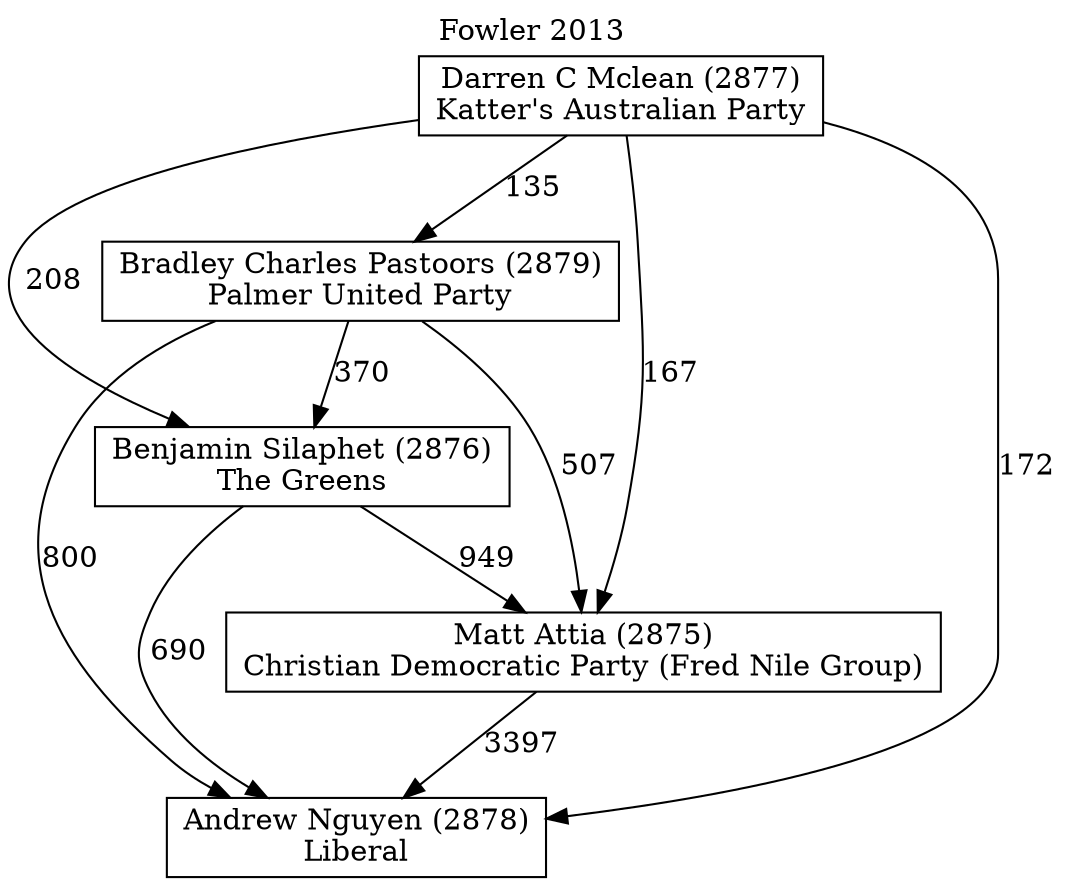 // House preference flow
digraph "Andrew Nguyen (2878)_Fowler_2013" {
	graph [label="Fowler 2013" labelloc=t mclimit=10]
	node [shape=box]
	"Andrew Nguyen (2878)" [label="Andrew Nguyen (2878)
Liberal"]
	"Matt Attia (2875)" [label="Matt Attia (2875)
Christian Democratic Party (Fred Nile Group)"]
	"Benjamin Silaphet (2876)" [label="Benjamin Silaphet (2876)
The Greens"]
	"Bradley Charles Pastoors (2879)" [label="Bradley Charles Pastoors (2879)
Palmer United Party"]
	"Darren C Mclean (2877)" [label="Darren C Mclean (2877)
Katter's Australian Party"]
	"Matt Attia (2875)" -> "Andrew Nguyen (2878)" [label=3397]
	"Benjamin Silaphet (2876)" -> "Matt Attia (2875)" [label=949]
	"Bradley Charles Pastoors (2879)" -> "Benjamin Silaphet (2876)" [label=370]
	"Darren C Mclean (2877)" -> "Bradley Charles Pastoors (2879)" [label=135]
	"Benjamin Silaphet (2876)" -> "Andrew Nguyen (2878)" [label=690]
	"Bradley Charles Pastoors (2879)" -> "Andrew Nguyen (2878)" [label=800]
	"Darren C Mclean (2877)" -> "Andrew Nguyen (2878)" [label=172]
	"Darren C Mclean (2877)" -> "Benjamin Silaphet (2876)" [label=208]
	"Bradley Charles Pastoors (2879)" -> "Matt Attia (2875)" [label=507]
	"Darren C Mclean (2877)" -> "Matt Attia (2875)" [label=167]
}
